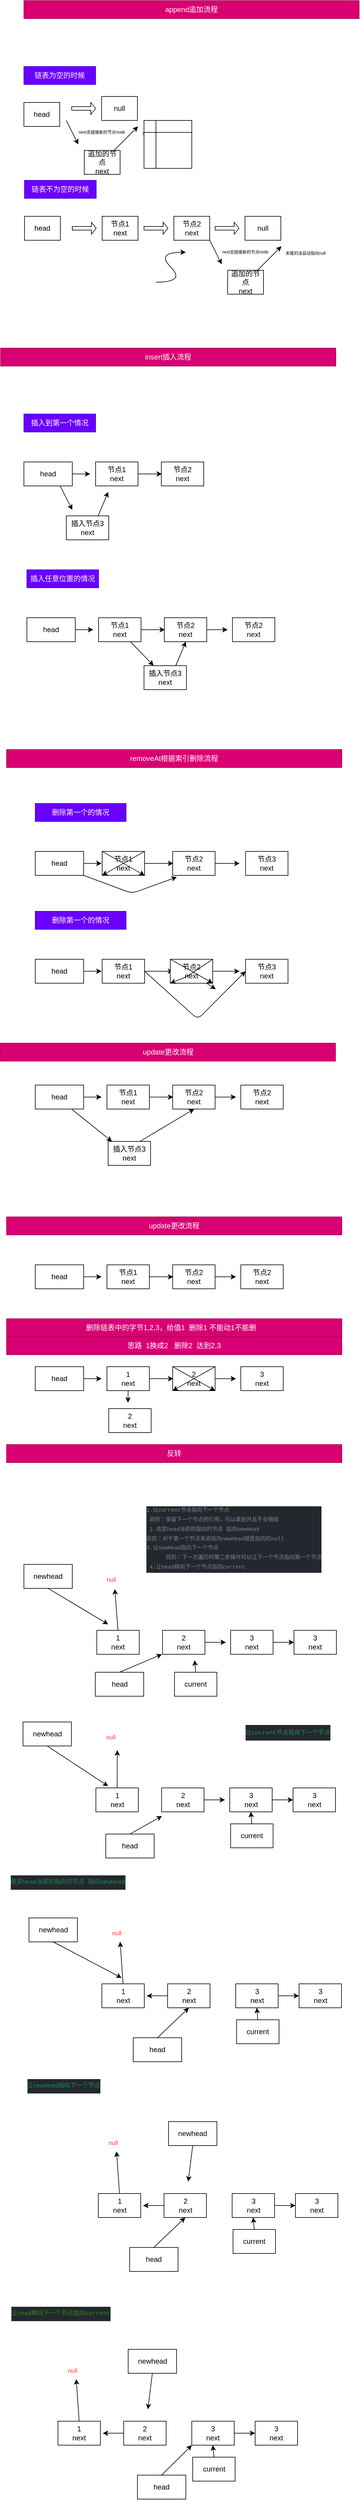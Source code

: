 <mxfile>
    <diagram id="oDxSM82rU9RVZHmqiZmc" name="第 1 页">
        <mxGraphModel dx="2133" dy="1891" grid="1" gridSize="10" guides="1" tooltips="1" connect="1" arrows="1" fold="1" page="1" pageScale="1" pageWidth="827" pageHeight="1169" math="0" shadow="0">
            <root>
                <mxCell id="0"/>
                <mxCell id="1" parent="0"/>
                <mxCell id="2" value="节点1&lt;br&gt;next" style="rounded=0;whiteSpace=wrap;html=1;" parent="1" vertex="1">
                    <mxGeometry x="170" y="190" width="60" height="40" as="geometry"/>
                </mxCell>
                <mxCell id="3" value="head" style="rounded=0;whiteSpace=wrap;html=1;" parent="1" vertex="1">
                    <mxGeometry x="40" y="190" width="60" height="40" as="geometry"/>
                </mxCell>
                <mxCell id="4" value="" style="shape=singleArrow;whiteSpace=wrap;html=1;" parent="1" vertex="1">
                    <mxGeometry x="120" y="200" width="40" height="20" as="geometry"/>
                </mxCell>
                <mxCell id="14" style="edgeStyle=none;html=1;exitX=1;exitY=1;exitDx=0;exitDy=0;" parent="1" source="6" edge="1">
                    <mxGeometry relative="1" as="geometry">
                        <mxPoint x="370" y="270" as="targetPoint"/>
                    </mxGeometry>
                </mxCell>
                <mxCell id="6" value="节点2&lt;br&gt;next" style="rounded=0;whiteSpace=wrap;html=1;" parent="1" vertex="1">
                    <mxGeometry x="290" y="190" width="60" height="40" as="geometry"/>
                </mxCell>
                <mxCell id="7" value="" style="shape=singleArrow;whiteSpace=wrap;html=1;" parent="1" vertex="1">
                    <mxGeometry x="240" y="200" width="40" height="20" as="geometry"/>
                </mxCell>
                <mxCell id="13" value="&lt;font style=&quot;font-size: 7px;&quot;&gt;末尾的话自动指向null&lt;/font&gt;" style="edgeStyle=none;html=1;" parent="1" source="8" edge="1">
                    <mxGeometry x="1" y="-41" relative="1" as="geometry">
                        <mxPoint x="470" y="240" as="targetPoint"/>
                        <mxPoint x="11" y="-19" as="offset"/>
                    </mxGeometry>
                </mxCell>
                <mxCell id="8" value="追加的节点&lt;br&gt;next" style="rounded=0;whiteSpace=wrap;html=1;" parent="1" vertex="1">
                    <mxGeometry x="380" y="280" width="60" height="40" as="geometry"/>
                </mxCell>
                <mxCell id="10" value="null" style="rounded=0;whiteSpace=wrap;html=1;" parent="1" vertex="1">
                    <mxGeometry x="409" y="190" width="60" height="40" as="geometry"/>
                </mxCell>
                <mxCell id="11" value="" style="shape=singleArrow;whiteSpace=wrap;html=1;" parent="1" vertex="1">
                    <mxGeometry x="359" y="200" width="40" height="20" as="geometry"/>
                </mxCell>
                <mxCell id="12" value="链表不为空的时候" style="rounded=0;whiteSpace=wrap;html=1;fillColor=#6a00ff;fontColor=#ffffff;strokeColor=#3700CC;" parent="1" vertex="1">
                    <mxGeometry x="40" y="130" width="120" height="30" as="geometry"/>
                </mxCell>
                <mxCell id="15" value="next去链接新的节点node" style="text;html=1;align=center;verticalAlign=middle;resizable=0;points=[];autosize=1;strokeColor=none;fillColor=none;fontSize=7;" parent="1" vertex="1">
                    <mxGeometry x="359" y="240" width="100" height="20" as="geometry"/>
                </mxCell>
                <mxCell id="18" value="head" style="rounded=0;whiteSpace=wrap;html=1;" parent="1" vertex="1">
                    <mxGeometry x="39" width="60" height="40" as="geometry"/>
                </mxCell>
                <mxCell id="20" style="edgeStyle=none;html=1;exitX=1;exitY=1;exitDx=0;exitDy=0;" parent="1" edge="1">
                    <mxGeometry relative="1" as="geometry">
                        <mxPoint x="130" y="70" as="targetPoint"/>
                        <mxPoint x="110" y="30" as="sourcePoint"/>
                    </mxGeometry>
                </mxCell>
                <mxCell id="23" value="&lt;font style=&quot;font-size: 7px;&quot;&gt;末尾的话自动指向null&lt;/font&gt;" style="edgeStyle=none;html=1;" parent="1" source="24" edge="1">
                    <mxGeometry x="1" y="-41" relative="1" as="geometry">
                        <mxPoint x="230" y="40" as="targetPoint"/>
                        <mxPoint x="11" y="-19" as="offset"/>
                    </mxGeometry>
                </mxCell>
                <mxCell id="24" value="追加的节点&lt;br&gt;next" style="rounded=0;whiteSpace=wrap;html=1;" parent="1" vertex="1">
                    <mxGeometry x="140" y="80" width="60" height="40" as="geometry"/>
                </mxCell>
                <mxCell id="25" value="null" style="rounded=0;whiteSpace=wrap;html=1;" parent="1" vertex="1">
                    <mxGeometry x="169" y="-10" width="60" height="40" as="geometry"/>
                </mxCell>
                <mxCell id="26" value="" style="shape=singleArrow;whiteSpace=wrap;html=1;" parent="1" vertex="1">
                    <mxGeometry x="119" width="40" height="20" as="geometry"/>
                </mxCell>
                <mxCell id="27" value="链表为空的时候" style="rounded=0;whiteSpace=wrap;html=1;fillColor=#6a00ff;fontColor=#ffffff;strokeColor=#3700CC;" parent="1" vertex="1">
                    <mxGeometry x="39" y="-60" width="120" height="30" as="geometry"/>
                </mxCell>
                <mxCell id="28" value="next去链接新的节点node" style="text;html=1;align=center;verticalAlign=middle;resizable=0;points=[];autosize=1;strokeColor=none;fillColor=none;fontSize=7;" parent="1" vertex="1">
                    <mxGeometry x="119" y="40" width="100" height="20" as="geometry"/>
                </mxCell>
                <mxCell id="29" value="append追加流程" style="rounded=0;whiteSpace=wrap;html=1;fillColor=#d80073;fontColor=#ffffff;strokeColor=#A50040;" parent="1" vertex="1">
                    <mxGeometry x="39" y="-170" width="561" height="30" as="geometry"/>
                </mxCell>
                <mxCell id="30" value="" style="shape=internalStorage;whiteSpace=wrap;html=1;backgroundOutline=1;fontSize=7;" parent="1" vertex="1">
                    <mxGeometry x="240" y="30" width="80" height="80" as="geometry"/>
                </mxCell>
                <mxCell id="31" value="insert插入流程" style="rounded=0;whiteSpace=wrap;html=1;fillColor=#d80073;fontColor=#ffffff;strokeColor=#A50040;" parent="1" vertex="1">
                    <mxGeometry y="410" width="561" height="30" as="geometry"/>
                </mxCell>
                <mxCell id="33" style="edgeStyle=none;html=1;exitX=1;exitY=0.5;exitDx=0;exitDy=0;fontSize=7;" parent="1" source="32" edge="1">
                    <mxGeometry relative="1" as="geometry">
                        <mxPoint x="150" y="620" as="targetPoint"/>
                    </mxGeometry>
                </mxCell>
                <mxCell id="40" style="edgeStyle=none;html=1;exitX=0.75;exitY=1;exitDx=0;exitDy=0;fontSize=7;" parent="1" source="32" edge="1">
                    <mxGeometry relative="1" as="geometry">
                        <mxPoint x="120" y="680" as="targetPoint"/>
                    </mxGeometry>
                </mxCell>
                <mxCell id="32" value="head" style="rounded=0;whiteSpace=wrap;html=1;" parent="1" vertex="1">
                    <mxGeometry x="39" y="600" width="81" height="40" as="geometry"/>
                </mxCell>
                <mxCell id="35" style="edgeStyle=none;html=1;exitX=1;exitY=0.5;exitDx=0;exitDy=0;fontSize=7;" parent="1" source="34" edge="1">
                    <mxGeometry relative="1" as="geometry">
                        <mxPoint x="270" y="620" as="targetPoint"/>
                    </mxGeometry>
                </mxCell>
                <mxCell id="34" value="节点1&lt;br&gt;next" style="rounded=0;whiteSpace=wrap;html=1;" parent="1" vertex="1">
                    <mxGeometry x="159" y="600" width="71" height="40" as="geometry"/>
                </mxCell>
                <mxCell id="37" value="节点2&lt;br&gt;next" style="rounded=0;whiteSpace=wrap;html=1;" parent="1" vertex="1">
                    <mxGeometry x="269" y="600" width="71" height="40" as="geometry"/>
                </mxCell>
                <mxCell id="41" style="edgeStyle=none;html=1;exitX=0.75;exitY=0;exitDx=0;exitDy=0;fontSize=7;" parent="1" source="38" edge="1">
                    <mxGeometry relative="1" as="geometry">
                        <mxPoint x="180" y="650" as="targetPoint"/>
                    </mxGeometry>
                </mxCell>
                <mxCell id="38" value="插入节点3&lt;br&gt;next" style="rounded=0;whiteSpace=wrap;html=1;" parent="1" vertex="1">
                    <mxGeometry x="110" y="690" width="71" height="40" as="geometry"/>
                </mxCell>
                <mxCell id="39" value="插入到第一个情况" style="rounded=0;whiteSpace=wrap;html=1;fillColor=#6a00ff;fontColor=#ffffff;strokeColor=#3700CC;" parent="1" vertex="1">
                    <mxGeometry x="39" y="520" width="120" height="30" as="geometry"/>
                </mxCell>
                <mxCell id="42" style="edgeStyle=none;html=1;exitX=1;exitY=0.5;exitDx=0;exitDy=0;fontSize=7;" parent="1" source="44" edge="1">
                    <mxGeometry relative="1" as="geometry">
                        <mxPoint x="155" y="880" as="targetPoint"/>
                    </mxGeometry>
                </mxCell>
                <mxCell id="44" value="head" style="rounded=0;whiteSpace=wrap;html=1;" parent="1" vertex="1">
                    <mxGeometry x="44" y="860" width="81" height="40" as="geometry"/>
                </mxCell>
                <mxCell id="45" style="edgeStyle=none;html=1;exitX=1;exitY=0.5;exitDx=0;exitDy=0;fontSize=7;" parent="1" source="46" edge="1">
                    <mxGeometry relative="1" as="geometry">
                        <mxPoint x="275" y="880" as="targetPoint"/>
                    </mxGeometry>
                </mxCell>
                <mxCell id="53" style="edgeStyle=none;html=1;exitX=0.75;exitY=1;exitDx=0;exitDy=0;fontSize=7;" parent="1" source="46" target="52" edge="1">
                    <mxGeometry relative="1" as="geometry"/>
                </mxCell>
                <mxCell id="46" value="节点1&lt;br&gt;next" style="rounded=0;whiteSpace=wrap;html=1;" parent="1" vertex="1">
                    <mxGeometry x="164" y="860" width="71" height="40" as="geometry"/>
                </mxCell>
                <mxCell id="55" style="edgeStyle=none;html=1;exitX=1;exitY=0.5;exitDx=0;exitDy=0;fontSize=7;" parent="1" source="47" edge="1">
                    <mxGeometry relative="1" as="geometry">
                        <mxPoint x="380" y="880" as="targetPoint"/>
                    </mxGeometry>
                </mxCell>
                <mxCell id="47" value="节点2&lt;br&gt;next" style="rounded=0;whiteSpace=wrap;html=1;" parent="1" vertex="1">
                    <mxGeometry x="274" y="860" width="71" height="40" as="geometry"/>
                </mxCell>
                <mxCell id="50" value="插入任意位置的情况" style="rounded=0;whiteSpace=wrap;html=1;fillColor=#6a00ff;fontColor=#ffffff;strokeColor=#3700CC;" parent="1" vertex="1">
                    <mxGeometry x="44" y="780" width="120" height="30" as="geometry"/>
                </mxCell>
                <mxCell id="51" style="edgeStyle=none;html=1;exitX=0.75;exitY=0;exitDx=0;exitDy=0;fontSize=7;" parent="1" source="52" edge="1">
                    <mxGeometry relative="1" as="geometry">
                        <mxPoint x="310" y="900" as="targetPoint"/>
                    </mxGeometry>
                </mxCell>
                <mxCell id="52" value="插入节点3&lt;br&gt;next" style="rounded=0;whiteSpace=wrap;html=1;" parent="1" vertex="1">
                    <mxGeometry x="240" y="940" width="71" height="40" as="geometry"/>
                </mxCell>
                <mxCell id="54" value="节点2&lt;br&gt;next" style="rounded=0;whiteSpace=wrap;html=1;" parent="1" vertex="1">
                    <mxGeometry x="388" y="860" width="71" height="40" as="geometry"/>
                </mxCell>
                <mxCell id="56" style="edgeStyle=none;html=1;exitX=1;exitY=0.5;exitDx=0;exitDy=0;fontSize=7;" parent="1" source="58" edge="1">
                    <mxGeometry relative="1" as="geometry">
                        <mxPoint x="169" y="1270" as="targetPoint"/>
                    </mxGeometry>
                </mxCell>
                <mxCell id="77" style="edgeStyle=none;html=1;exitX=1;exitY=1;exitDx=0;exitDy=0;entryX=0.097;entryY=1.07;entryDx=0;entryDy=0;entryPerimeter=0;fontSize=7;" parent="1" source="58" target="61" edge="1">
                    <mxGeometry relative="1" as="geometry">
                        <Array as="points">
                            <mxPoint x="220" y="1320"/>
                        </Array>
                    </mxGeometry>
                </mxCell>
                <mxCell id="58" value="head" style="rounded=0;whiteSpace=wrap;html=1;" parent="1" vertex="1">
                    <mxGeometry x="58" y="1250" width="81" height="40" as="geometry"/>
                </mxCell>
                <mxCell id="59" style="edgeStyle=none;html=1;exitX=1;exitY=0.5;exitDx=0;exitDy=0;fontSize=7;" parent="1" source="60" edge="1">
                    <mxGeometry relative="1" as="geometry">
                        <mxPoint x="289" y="1270" as="targetPoint"/>
                    </mxGeometry>
                </mxCell>
                <mxCell id="60" value="节点1&lt;br&gt;next" style="rounded=0;whiteSpace=wrap;html=1;" parent="1" vertex="1">
                    <mxGeometry x="170" y="1250" width="71" height="40" as="geometry"/>
                </mxCell>
                <mxCell id="66" style="edgeStyle=none;html=1;fontSize=7;" parent="1" source="61" edge="1">
                    <mxGeometry relative="1" as="geometry">
                        <mxPoint x="400" y="1270" as="targetPoint"/>
                    </mxGeometry>
                </mxCell>
                <mxCell id="61" value="节点2&lt;br&gt;next" style="rounded=0;whiteSpace=wrap;html=1;" parent="1" vertex="1">
                    <mxGeometry x="288" y="1250" width="71" height="40" as="geometry"/>
                </mxCell>
                <mxCell id="64" value="删除第一个的情况" style="rounded=0;whiteSpace=wrap;html=1;fillColor=#6a00ff;fontColor=#ffffff;strokeColor=#3700CC;" parent="1" vertex="1">
                    <mxGeometry x="58" y="1170" width="152" height="30" as="geometry"/>
                </mxCell>
                <mxCell id="65" value="removeAt根据索引删除流程" style="rounded=0;whiteSpace=wrap;html=1;fillColor=#d80073;fontColor=#ffffff;strokeColor=#A50040;" parent="1" vertex="1">
                    <mxGeometry x="10" y="1080" width="561" height="30" as="geometry"/>
                </mxCell>
                <mxCell id="68" value="节点3&lt;br&gt;next" style="rounded=0;whiteSpace=wrap;html=1;" parent="1" vertex="1">
                    <mxGeometry x="410" y="1250" width="71" height="40" as="geometry"/>
                </mxCell>
                <mxCell id="75" style="edgeStyle=none;html=1;exitX=1;exitY=0;exitDx=0;exitDy=0;entryX=0;entryY=1;entryDx=0;entryDy=0;fontSize=7;" parent="1" source="60" target="60" edge="1">
                    <mxGeometry relative="1" as="geometry"/>
                </mxCell>
                <mxCell id="76" style="edgeStyle=none;html=1;exitX=0;exitY=0;exitDx=0;exitDy=0;entryX=1;entryY=1;entryDx=0;entryDy=0;fontSize=7;" parent="1" source="60" target="60" edge="1">
                    <mxGeometry relative="1" as="geometry"/>
                </mxCell>
                <mxCell id="78" style="edgeStyle=none;html=1;exitX=1;exitY=0.5;exitDx=0;exitDy=0;fontSize=7;" parent="1" source="80" edge="1">
                    <mxGeometry relative="1" as="geometry">
                        <mxPoint x="169" y="1450" as="targetPoint"/>
                    </mxGeometry>
                </mxCell>
                <mxCell id="80" value="head" style="rounded=0;whiteSpace=wrap;html=1;" parent="1" vertex="1">
                    <mxGeometry x="58" y="1430" width="81" height="40" as="geometry"/>
                </mxCell>
                <mxCell id="81" style="edgeStyle=none;html=1;exitX=1;exitY=0.5;exitDx=0;exitDy=0;fontSize=7;" parent="1" source="82" edge="1">
                    <mxGeometry relative="1" as="geometry">
                        <mxPoint x="289" y="1450" as="targetPoint"/>
                    </mxGeometry>
                </mxCell>
                <mxCell id="93" style="edgeStyle=none;html=1;exitX=1;exitY=0.5;exitDx=0;exitDy=0;entryX=0;entryY=0.5;entryDx=0;entryDy=0;fontSize=7;" parent="1" source="82" target="86" edge="1">
                    <mxGeometry relative="1" as="geometry">
                        <Array as="points">
                            <mxPoint x="330" y="1530"/>
                        </Array>
                    </mxGeometry>
                </mxCell>
                <mxCell id="82" value="节点1&lt;br&gt;next" style="rounded=0;whiteSpace=wrap;html=1;" parent="1" vertex="1">
                    <mxGeometry x="170" y="1430" width="71" height="40" as="geometry"/>
                </mxCell>
                <mxCell id="83" style="edgeStyle=none;html=1;fontSize=7;" parent="1" source="84" edge="1">
                    <mxGeometry relative="1" as="geometry">
                        <mxPoint x="400" y="1450" as="targetPoint"/>
                    </mxGeometry>
                </mxCell>
                <mxCell id="89" style="edgeStyle=none;html=1;exitX=0;exitY=0;exitDx=0;exitDy=0;fontSize=7;" parent="1" source="84" edge="1">
                    <mxGeometry relative="1" as="geometry">
                        <mxPoint x="360" y="1480" as="targetPoint"/>
                    </mxGeometry>
                </mxCell>
                <mxCell id="90" style="edgeStyle=none;html=1;exitX=1;exitY=0;exitDx=0;exitDy=0;fontSize=7;" parent="1" source="84" edge="1">
                    <mxGeometry relative="1" as="geometry">
                        <mxPoint x="290" y="1470" as="targetPoint"/>
                    </mxGeometry>
                </mxCell>
                <mxCell id="84" value="节点2&lt;br&gt;next" style="rounded=0;whiteSpace=wrap;html=1;" parent="1" vertex="1">
                    <mxGeometry x="284" y="1430" width="71" height="40" as="geometry"/>
                </mxCell>
                <mxCell id="85" value="删除第一个的情况" style="rounded=0;whiteSpace=wrap;html=1;fillColor=#6a00ff;fontColor=#ffffff;strokeColor=#3700CC;" parent="1" vertex="1">
                    <mxGeometry x="58" y="1350" width="152" height="30" as="geometry"/>
                </mxCell>
                <mxCell id="86" value="节点3&lt;br&gt;next" style="rounded=0;whiteSpace=wrap;html=1;" parent="1" vertex="1">
                    <mxGeometry x="410" y="1430" width="71" height="40" as="geometry"/>
                </mxCell>
                <mxCell id="91" style="edgeStyle=none;html=1;exitX=0;exitY=0;exitDx=0;exitDy=0;entryX=1;entryY=1;entryDx=0;entryDy=0;fontSize=7;" parent="1" source="84" target="84" edge="1">
                    <mxGeometry relative="1" as="geometry">
                        <Array as="points">
                            <mxPoint x="320" y="1450"/>
                        </Array>
                    </mxGeometry>
                </mxCell>
                <mxCell id="92" style="edgeStyle=none;html=1;exitX=1;exitY=0;exitDx=0;exitDy=0;entryX=0;entryY=1;entryDx=0;entryDy=0;fontSize=7;" parent="1" source="84" target="84" edge="1">
                    <mxGeometry relative="1" as="geometry">
                        <Array as="points">
                            <mxPoint x="310" y="1460"/>
                        </Array>
                    </mxGeometry>
                </mxCell>
                <mxCell id="94" value="update更改流程" style="rounded=0;whiteSpace=wrap;html=1;fillColor=#d80073;fontColor=#ffffff;strokeColor=#A50040;" parent="1" vertex="1">
                    <mxGeometry x="-0.5" y="1570" width="561" height="30" as="geometry"/>
                </mxCell>
                <mxCell id="95" style="edgeStyle=none;html=1;exitX=1;exitY=0.5;exitDx=0;exitDy=0;fontSize=7;" parent="1" source="96" edge="1">
                    <mxGeometry relative="1" as="geometry">
                        <mxPoint x="169" y="1660" as="targetPoint"/>
                    </mxGeometry>
                </mxCell>
                <mxCell id="106" style="edgeStyle=none;html=1;exitX=0.75;exitY=1;exitDx=0;exitDy=0;entryX=0.09;entryY=0.003;entryDx=0;entryDy=0;entryPerimeter=0;fontSize=7;" parent="1" source="96" target="103" edge="1">
                    <mxGeometry relative="1" as="geometry"/>
                </mxCell>
                <mxCell id="96" value="head" style="rounded=0;whiteSpace=wrap;html=1;" parent="1" vertex="1">
                    <mxGeometry x="58" y="1640" width="81" height="40" as="geometry"/>
                </mxCell>
                <mxCell id="97" style="edgeStyle=none;html=1;exitX=1;exitY=0.5;exitDx=0;exitDy=0;fontSize=7;" parent="1" source="99" edge="1">
                    <mxGeometry relative="1" as="geometry">
                        <mxPoint x="289" y="1660" as="targetPoint"/>
                    </mxGeometry>
                </mxCell>
                <mxCell id="99" value="节点1&lt;br&gt;next" style="rounded=0;whiteSpace=wrap;html=1;" parent="1" vertex="1">
                    <mxGeometry x="178" y="1640" width="71" height="40" as="geometry"/>
                </mxCell>
                <mxCell id="100" style="edgeStyle=none;html=1;exitX=1;exitY=0.5;exitDx=0;exitDy=0;fontSize=7;" parent="1" source="101" edge="1">
                    <mxGeometry relative="1" as="geometry">
                        <mxPoint x="394" y="1660" as="targetPoint"/>
                    </mxGeometry>
                </mxCell>
                <mxCell id="101" value="节点2&lt;br&gt;next" style="rounded=0;whiteSpace=wrap;html=1;" parent="1" vertex="1">
                    <mxGeometry x="288" y="1640" width="71" height="40" as="geometry"/>
                </mxCell>
                <mxCell id="102" style="edgeStyle=none;html=1;exitX=0.75;exitY=0;exitDx=0;exitDy=0;fontSize=7;" parent="1" source="103" edge="1">
                    <mxGeometry relative="1" as="geometry">
                        <mxPoint x="324" y="1680" as="targetPoint"/>
                    </mxGeometry>
                </mxCell>
                <mxCell id="103" value="插入节点3&lt;br&gt;next" style="rounded=0;whiteSpace=wrap;html=1;" parent="1" vertex="1">
                    <mxGeometry x="180" y="1734" width="71" height="40" as="geometry"/>
                </mxCell>
                <mxCell id="104" value="节点2&lt;br&gt;next" style="rounded=0;whiteSpace=wrap;html=1;" parent="1" vertex="1">
                    <mxGeometry x="402" y="1640" width="71" height="40" as="geometry"/>
                </mxCell>
                <mxCell id="107" value="update更改流程" style="rounded=0;whiteSpace=wrap;html=1;fillColor=#d80073;fontColor=#ffffff;strokeColor=#A50040;" parent="1" vertex="1">
                    <mxGeometry x="10" y="1860" width="561" height="30" as="geometry"/>
                </mxCell>
                <mxCell id="108" style="edgeStyle=none;html=1;exitX=1;exitY=0.5;exitDx=0;exitDy=0;fontSize=7;" parent="1" source="110" edge="1">
                    <mxGeometry relative="1" as="geometry">
                        <mxPoint x="169" y="1960" as="targetPoint"/>
                    </mxGeometry>
                </mxCell>
                <mxCell id="110" value="head" style="rounded=0;whiteSpace=wrap;html=1;" parent="1" vertex="1">
                    <mxGeometry x="58" y="1940" width="81" height="40" as="geometry"/>
                </mxCell>
                <mxCell id="111" style="edgeStyle=none;html=1;exitX=1;exitY=0.5;exitDx=0;exitDy=0;fontSize=7;" parent="1" source="112" edge="1">
                    <mxGeometry relative="1" as="geometry">
                        <mxPoint x="289" y="1960" as="targetPoint"/>
                    </mxGeometry>
                </mxCell>
                <mxCell id="112" value="节点1&lt;br&gt;next" style="rounded=0;whiteSpace=wrap;html=1;" parent="1" vertex="1">
                    <mxGeometry x="178" y="1940" width="71" height="40" as="geometry"/>
                </mxCell>
                <mxCell id="113" style="edgeStyle=none;html=1;exitX=1;exitY=0.5;exitDx=0;exitDy=0;fontSize=7;" parent="1" source="114" edge="1">
                    <mxGeometry relative="1" as="geometry">
                        <mxPoint x="394" y="1960" as="targetPoint"/>
                    </mxGeometry>
                </mxCell>
                <mxCell id="114" value="节点2&lt;br&gt;next" style="rounded=0;whiteSpace=wrap;html=1;" parent="1" vertex="1">
                    <mxGeometry x="288" y="1940" width="71" height="40" as="geometry"/>
                </mxCell>
                <mxCell id="117" value="节点2&lt;br&gt;next" style="rounded=0;whiteSpace=wrap;html=1;" parent="1" vertex="1">
                    <mxGeometry x="402" y="1940" width="71" height="40" as="geometry"/>
                </mxCell>
                <mxCell id="118" value="删除链表中的字节1,2,3，给值1&amp;nbsp; 删除1 不能动1不能删&amp;nbsp; &amp;nbsp;" style="rounded=0;whiteSpace=wrap;html=1;fillColor=#d80073;fontColor=#ffffff;strokeColor=#A50040;" parent="1" vertex="1">
                    <mxGeometry x="10" y="2030" width="561" height="30" as="geometry"/>
                </mxCell>
                <mxCell id="119" style="edgeStyle=none;html=1;exitX=1;exitY=0.5;exitDx=0;exitDy=0;fontSize=7;" parent="1" source="120" edge="1">
                    <mxGeometry relative="1" as="geometry">
                        <mxPoint x="169" y="2130" as="targetPoint"/>
                    </mxGeometry>
                </mxCell>
                <mxCell id="120" value="head" style="rounded=0;whiteSpace=wrap;html=1;" parent="1" vertex="1">
                    <mxGeometry x="58" y="2110" width="81" height="40" as="geometry"/>
                </mxCell>
                <mxCell id="121" style="edgeStyle=none;html=1;exitX=1;exitY=0.5;exitDx=0;exitDy=0;fontSize=7;" parent="1" source="122" edge="1">
                    <mxGeometry relative="1" as="geometry">
                        <mxPoint x="289" y="2130" as="targetPoint"/>
                    </mxGeometry>
                </mxCell>
                <mxCell id="130" style="edgeStyle=none;html=1;exitX=0.5;exitY=1;exitDx=0;exitDy=0;fontSize=7;" parent="1" source="122" edge="1">
                    <mxGeometry relative="1" as="geometry">
                        <mxPoint x="213.148" y="2170" as="targetPoint"/>
                    </mxGeometry>
                </mxCell>
                <mxCell id="122" value="1&lt;br&gt;next" style="rounded=0;whiteSpace=wrap;html=1;" parent="1" vertex="1">
                    <mxGeometry x="178" y="2110" width="71" height="40" as="geometry"/>
                </mxCell>
                <mxCell id="123" style="edgeStyle=none;html=1;exitX=1;exitY=0.5;exitDx=0;exitDy=0;fontSize=7;" parent="1" source="124" edge="1">
                    <mxGeometry relative="1" as="geometry">
                        <mxPoint x="394" y="2130" as="targetPoint"/>
                    </mxGeometry>
                </mxCell>
                <mxCell id="124" value="2&lt;br&gt;next" style="rounded=0;whiteSpace=wrap;html=1;" parent="1" vertex="1">
                    <mxGeometry x="288" y="2110" width="71" height="40" as="geometry"/>
                </mxCell>
                <mxCell id="125" value="3&lt;br&gt;next" style="rounded=0;whiteSpace=wrap;html=1;" parent="1" vertex="1">
                    <mxGeometry x="402" y="2110" width="71" height="40" as="geometry"/>
                </mxCell>
                <mxCell id="126" value="2&lt;br&gt;next" style="rounded=0;whiteSpace=wrap;html=1;" parent="1" vertex="1">
                    <mxGeometry x="181" y="2180" width="71" height="40" as="geometry"/>
                </mxCell>
                <mxCell id="127" style="edgeStyle=none;html=1;exitX=0;exitY=0;exitDx=0;exitDy=0;entryX=1;entryY=1;entryDx=0;entryDy=0;fontSize=7;" parent="1" source="124" target="124" edge="1">
                    <mxGeometry relative="1" as="geometry"/>
                </mxCell>
                <mxCell id="128" style="edgeStyle=none;html=1;exitX=1;exitY=0;exitDx=0;exitDy=0;entryX=0;entryY=1;entryDx=0;entryDy=0;fontSize=7;" parent="1" source="124" target="124" edge="1">
                    <mxGeometry relative="1" as="geometry"/>
                </mxCell>
                <mxCell id="129" value="思路&amp;nbsp; 1换成2&amp;nbsp; &amp;nbsp;删除2&amp;nbsp; 达到2,3" style="rounded=0;whiteSpace=wrap;html=1;fillColor=#d80073;fontColor=#ffffff;strokeColor=#A50040;" parent="1" vertex="1">
                    <mxGeometry x="10" y="2060" width="561" height="30" as="geometry"/>
                </mxCell>
                <mxCell id="131" value="" style="curved=1;endArrow=classic;html=1;fontSize=7;" parent="1" edge="1">
                    <mxGeometry width="50" height="50" relative="1" as="geometry">
                        <mxPoint x="260" y="300" as="sourcePoint"/>
                        <mxPoint x="310" y="250" as="targetPoint"/>
                        <Array as="points">
                            <mxPoint x="310" y="300"/>
                            <mxPoint x="260" y="250"/>
                        </Array>
                    </mxGeometry>
                </mxCell>
                <mxCell id="257" style="edgeStyle=none;html=1;exitX=0.5;exitY=0;exitDx=0;exitDy=0;fontSize=10;fontColor=#248E4E;" parent="1" source="134" edge="1">
                    <mxGeometry relative="1" as="geometry">
                        <mxPoint x="270" y="2590" as="targetPoint"/>
                    </mxGeometry>
                </mxCell>
                <mxCell id="134" value="head" style="rounded=0;whiteSpace=wrap;html=1;" parent="1" vertex="1">
                    <mxGeometry x="158.5" y="2620" width="81" height="40" as="geometry"/>
                </mxCell>
                <mxCell id="256" style="edgeStyle=none;html=1;exitX=0.5;exitY=0;exitDx=0;exitDy=0;entryX=0.653;entryY=1.042;entryDx=0;entryDy=0;entryPerimeter=0;fontSize=10;fontColor=#248E4E;" parent="1" source="137" target="148" edge="1">
                    <mxGeometry relative="1" as="geometry"/>
                </mxCell>
                <mxCell id="137" value="1&lt;br&gt;next" style="rounded=0;whiteSpace=wrap;html=1;" parent="1" vertex="1">
                    <mxGeometry x="161" y="2550" width="71" height="40" as="geometry"/>
                </mxCell>
                <mxCell id="138" style="edgeStyle=none;html=1;exitX=1;exitY=0.5;exitDx=0;exitDy=0;fontSize=7;" parent="1" source="139" edge="1">
                    <mxGeometry relative="1" as="geometry">
                        <mxPoint x="377" y="2570" as="targetPoint"/>
                    </mxGeometry>
                </mxCell>
                <mxCell id="139" value="2&lt;br&gt;next" style="rounded=0;whiteSpace=wrap;html=1;" parent="1" vertex="1">
                    <mxGeometry x="271" y="2550" width="71" height="40" as="geometry"/>
                </mxCell>
                <mxCell id="152" style="edgeStyle=none;html=1;exitX=1;exitY=0.5;exitDx=0;exitDy=0;fontSize=10;fontColor=#FF3333;" parent="1" source="140" edge="1">
                    <mxGeometry relative="1" as="geometry">
                        <mxPoint x="491" y="2570.074" as="targetPoint"/>
                    </mxGeometry>
                </mxCell>
                <mxCell id="140" value="3&lt;br&gt;next" style="rounded=0;whiteSpace=wrap;html=1;" parent="1" vertex="1">
                    <mxGeometry x="385" y="2550" width="71" height="40" as="geometry"/>
                </mxCell>
                <mxCell id="145" style="edgeStyle=none;html=1;exitX=0.5;exitY=0;exitDx=0;exitDy=0;fontSize=7;" parent="1" source="141" edge="1">
                    <mxGeometry relative="1" as="geometry">
                        <mxPoint x="324.722" y="2600" as="targetPoint"/>
                    </mxGeometry>
                </mxCell>
                <mxCell id="141" value="current" style="rounded=0;whiteSpace=wrap;html=1;" parent="1" vertex="1">
                    <mxGeometry x="291" y="2620" width="71" height="40" as="geometry"/>
                </mxCell>
                <mxCell id="151" style="edgeStyle=none;html=1;exitX=0.5;exitY=1;exitDx=0;exitDy=0;fontSize=10;fontColor=#FF3333;" parent="1" source="146" edge="1">
                    <mxGeometry relative="1" as="geometry">
                        <mxPoint x="180" y="2540" as="targetPoint"/>
                    </mxGeometry>
                </mxCell>
                <mxCell id="146" value="newhead" style="rounded=0;whiteSpace=wrap;html=1;" parent="1" vertex="1">
                    <mxGeometry x="39" y="2440" width="81" height="40" as="geometry"/>
                </mxCell>
                <mxCell id="148" value="&lt;font color=&quot;#ff3333&quot; style=&quot;font-size: 10px;&quot;&gt;null&lt;/font&gt;" style="text;html=1;align=center;verticalAlign=middle;resizable=0;points=[];autosize=1;strokeColor=none;fillColor=none;fontSize=10;" parent="1" vertex="1">
                    <mxGeometry x="165" y="2450" width="40" height="30" as="geometry"/>
                </mxCell>
                <mxCell id="153" value="3&lt;br&gt;next" style="rounded=0;whiteSpace=wrap;html=1;" parent="1" vertex="1">
                    <mxGeometry x="491" y="2550" width="71" height="40" as="geometry"/>
                </mxCell>
                <mxCell id="157" value="反转" style="rounded=0;whiteSpace=wrap;html=1;fillColor=#d80073;fontColor=#ffffff;strokeColor=#A50040;" parent="1" vertex="1">
                    <mxGeometry x="10" y="2240" width="561" height="30" as="geometry"/>
                </mxCell>
                <mxCell id="190" style="edgeStyle=none;html=1;exitX=0.5;exitY=0;exitDx=0;exitDy=0;fontSize=9;fontColor=#FF3333;" parent="1" source="159" edge="1">
                    <mxGeometry relative="1" as="geometry">
                        <mxPoint x="270" y="2860" as="targetPoint"/>
                    </mxGeometry>
                </mxCell>
                <mxCell id="159" value="head" style="rounded=0;whiteSpace=wrap;html=1;" parent="1" vertex="1">
                    <mxGeometry x="176" y="2890" width="81" height="40" as="geometry"/>
                </mxCell>
                <mxCell id="189" style="edgeStyle=none;html=1;exitX=0.5;exitY=0;exitDx=0;exitDy=0;fontSize=9;fontColor=#FF3333;" parent="1" source="161" edge="1">
                    <mxGeometry relative="1" as="geometry">
                        <mxPoint x="195.259" y="2750" as="targetPoint"/>
                    </mxGeometry>
                </mxCell>
                <mxCell id="161" value="1&lt;br&gt;next" style="rounded=0;whiteSpace=wrap;html=1;" parent="1" vertex="1">
                    <mxGeometry x="159.5" y="2813" width="71" height="40" as="geometry"/>
                </mxCell>
                <mxCell id="162" style="edgeStyle=none;html=1;exitX=1;exitY=0.5;exitDx=0;exitDy=0;fontSize=7;" parent="1" source="163" edge="1">
                    <mxGeometry relative="1" as="geometry">
                        <mxPoint x="375.5" y="2833" as="targetPoint"/>
                    </mxGeometry>
                </mxCell>
                <mxCell id="163" value="2&lt;br&gt;next" style="rounded=0;whiteSpace=wrap;html=1;" parent="1" vertex="1">
                    <mxGeometry x="269.5" y="2813" width="71" height="40" as="geometry"/>
                </mxCell>
                <mxCell id="164" style="edgeStyle=none;html=1;exitX=1;exitY=0.5;exitDx=0;exitDy=0;fontSize=10;fontColor=#FF3333;" parent="1" source="165" edge="1">
                    <mxGeometry relative="1" as="geometry">
                        <mxPoint x="489.5" y="2833.074" as="targetPoint"/>
                    </mxGeometry>
                </mxCell>
                <mxCell id="165" value="3&lt;br&gt;next" style="rounded=0;whiteSpace=wrap;html=1;" parent="1" vertex="1">
                    <mxGeometry x="383.5" y="2813" width="71" height="40" as="geometry"/>
                </mxCell>
                <mxCell id="166" style="edgeStyle=none;html=1;exitX=0.5;exitY=0;exitDx=0;exitDy=0;fontSize=7;" parent="1" source="167" edge="1">
                    <mxGeometry relative="1" as="geometry">
                        <mxPoint x="418.722" y="2853" as="targetPoint"/>
                    </mxGeometry>
                </mxCell>
                <mxCell id="167" value="current" style="rounded=0;whiteSpace=wrap;html=1;" parent="1" vertex="1">
                    <mxGeometry x="385" y="2873" width="71" height="40" as="geometry"/>
                </mxCell>
                <mxCell id="168" style="edgeStyle=none;html=1;exitX=0.5;exitY=1;exitDx=0;exitDy=0;fontSize=10;fontColor=#FF3333;" parent="1" source="169" edge="1">
                    <mxGeometry relative="1" as="geometry">
                        <mxPoint x="180" y="2810" as="targetPoint"/>
                    </mxGeometry>
                </mxCell>
                <mxCell id="169" value="newhead" style="rounded=0;whiteSpace=wrap;html=1;" parent="1" vertex="1">
                    <mxGeometry x="37.5" y="2703" width="81" height="40" as="geometry"/>
                </mxCell>
                <mxCell id="170" value="&lt;font color=&quot;#ff3333&quot; style=&quot;font-size: 10px;&quot;&gt;null&lt;/font&gt;" style="text;html=1;align=center;verticalAlign=middle;resizable=0;points=[];autosize=1;strokeColor=none;fillColor=none;fontSize=10;" parent="1" vertex="1">
                    <mxGeometry x="163.5" y="2713" width="40" height="30" as="geometry"/>
                </mxCell>
                <mxCell id="171" value="3&lt;br&gt;next" style="rounded=0;whiteSpace=wrap;html=1;" parent="1" vertex="1">
                    <mxGeometry x="489.5" y="2813" width="71" height="40" as="geometry"/>
                </mxCell>
                <mxCell id="172" value="&lt;div style=&quot;color: rgb(171, 178, 191); background-color: rgb(35, 39, 46); font-family: Menlo, Monaco, &amp;quot;Courier New&amp;quot;, monospace; line-height: 177%; font-size: 9px;&quot;&gt;&lt;div style=&quot;line-height: 177%;&quot;&gt;&lt;span style=&quot;color: rgb(127, 132, 142);&quot;&gt;1.让current节点指向下一个节点&lt;/span&gt;&lt;br&gt;&lt;/div&gt;&lt;div style=&quot;line-height: 177%;&quot;&gt;&lt;span style=&quot;color: #7f848e;&quot;&gt;&amp;nbsp;目的：保留下一个节点的引用，可以拿到并且不会销毁&lt;/span&gt;&lt;/div&gt;&lt;div style=&quot;line-height: 177%;&quot;&gt;&lt;span style=&quot;color: #7f848e;&quot;&gt;&amp;nbsp;2.改变head当前的指向的节点 指向newHead&lt;/span&gt;&lt;/div&gt;&lt;div style=&quot;line-height: 177%;&quot;&gt;&lt;span style=&quot;color: #7f848e;&quot;&gt;目的：对于第一个节点来说指向newHead就是指向的null&lt;/span&gt;&lt;/div&gt;&lt;div style=&quot;line-height: 177%;&quot;&gt;&lt;span style=&quot;color: #7f848e;&quot;&gt;3.让newHead指向下一个节点&lt;/span&gt;&lt;/div&gt;&lt;div style=&quot;line-height: 177%;&quot;&gt;&lt;span style=&quot;color: #7f848e;&quot;&gt;&amp;nbsp; &amp;nbsp; &amp;nbsp; 目的：下一次遍历时第二步操作可以让下一个节点指向第一个节点&lt;/span&gt;&lt;/div&gt;&lt;div style=&quot;line-height: 177%;&quot;&gt;&lt;span style=&quot;color: #7f848e;&quot;&gt;&amp;nbsp;4.让head移向下一个节点指向current&lt;/span&gt;&lt;/div&gt;&lt;/div&gt;" style="text;html=1;align=left;verticalAlign=middle;resizable=0;points=[];autosize=1;strokeColor=none;fillColor=none;fontSize=10;fontColor=#FF3333;" parent="1" vertex="1">
                    <mxGeometry x="242" y="2338" width="320" height="120" as="geometry"/>
                </mxCell>
                <mxCell id="193" style="edgeStyle=none;html=1;exitX=0.5;exitY=0;exitDx=0;exitDy=0;entryX=0.5;entryY=1;entryDx=0;entryDy=0;fontSize=9;fontColor=#FF3333;" parent="1" source="174" target="178" edge="1">
                    <mxGeometry relative="1" as="geometry"/>
                </mxCell>
                <mxCell id="174" value="head" style="rounded=0;whiteSpace=wrap;html=1;" parent="1" vertex="1">
                    <mxGeometry x="222" y="3230" width="81" height="40" as="geometry"/>
                </mxCell>
                <mxCell id="191" style="edgeStyle=none;html=1;exitX=0.5;exitY=0;exitDx=0;exitDy=0;entryX=0.664;entryY=0.993;entryDx=0;entryDy=0;entryPerimeter=0;fontSize=9;fontColor=#FF3333;" parent="1" source="176" target="185" edge="1">
                    <mxGeometry relative="1" as="geometry"/>
                </mxCell>
                <mxCell id="176" value="1&lt;br&gt;next" style="rounded=0;whiteSpace=wrap;html=1;" parent="1" vertex="1">
                    <mxGeometry x="169.5" y="3140" width="71" height="40" as="geometry"/>
                </mxCell>
                <mxCell id="188" style="edgeStyle=none;html=1;exitX=0;exitY=0.5;exitDx=0;exitDy=0;fontSize=9;fontColor=#FF3333;" parent="1" source="178" edge="1">
                    <mxGeometry relative="1" as="geometry">
                        <mxPoint x="244.5" y="3160.074" as="targetPoint"/>
                    </mxGeometry>
                </mxCell>
                <mxCell id="178" value="2&lt;br&gt;next" style="rounded=0;whiteSpace=wrap;html=1;" parent="1" vertex="1">
                    <mxGeometry x="279.5" y="3140" width="71" height="40" as="geometry"/>
                </mxCell>
                <mxCell id="179" style="edgeStyle=none;html=1;exitX=1;exitY=0.5;exitDx=0;exitDy=0;fontSize=10;fontColor=#FF3333;" parent="1" source="180" edge="1">
                    <mxGeometry relative="1" as="geometry">
                        <mxPoint x="499.5" y="3160.074" as="targetPoint"/>
                    </mxGeometry>
                </mxCell>
                <mxCell id="180" value="3&lt;br&gt;next" style="rounded=0;whiteSpace=wrap;html=1;" parent="1" vertex="1">
                    <mxGeometry x="393.5" y="3140" width="71" height="40" as="geometry"/>
                </mxCell>
                <mxCell id="181" style="edgeStyle=none;html=1;exitX=0.5;exitY=0;exitDx=0;exitDy=0;fontSize=7;" parent="1" source="182" edge="1">
                    <mxGeometry relative="1" as="geometry">
                        <mxPoint x="428.722" y="3180" as="targetPoint"/>
                    </mxGeometry>
                </mxCell>
                <mxCell id="182" value="current" style="rounded=0;whiteSpace=wrap;html=1;" parent="1" vertex="1">
                    <mxGeometry x="395" y="3200" width="71" height="40" as="geometry"/>
                </mxCell>
                <mxCell id="183" style="edgeStyle=none;html=1;exitX=0.5;exitY=1;exitDx=0;exitDy=0;fontSize=10;fontColor=#FF3333;" parent="1" source="184" edge="1">
                    <mxGeometry relative="1" as="geometry">
                        <mxPoint x="202.5" y="3130" as="targetPoint"/>
                    </mxGeometry>
                </mxCell>
                <mxCell id="184" value="newhead" style="rounded=0;whiteSpace=wrap;html=1;" parent="1" vertex="1">
                    <mxGeometry x="47.5" y="3030" width="81" height="40" as="geometry"/>
                </mxCell>
                <mxCell id="185" value="&lt;font color=&quot;#ff3333&quot; style=&quot;font-size: 10px;&quot;&gt;null&lt;/font&gt;" style="text;html=1;align=center;verticalAlign=middle;resizable=0;points=[];autosize=1;strokeColor=none;fillColor=none;fontSize=10;" parent="1" vertex="1">
                    <mxGeometry x="173.5" y="3040" width="40" height="30" as="geometry"/>
                </mxCell>
                <mxCell id="186" value="3&lt;br&gt;next" style="rounded=0;whiteSpace=wrap;html=1;" parent="1" vertex="1">
                    <mxGeometry x="499.5" y="3140" width="71" height="40" as="geometry"/>
                </mxCell>
                <mxCell id="208" style="edgeStyle=none;html=1;exitX=0.5;exitY=0;exitDx=0;exitDy=0;entryX=0.5;entryY=1;entryDx=0;entryDy=0;fontSize=9;fontColor=#FF3333;" parent="1" source="209" target="213" edge="1">
                    <mxGeometry relative="1" as="geometry"/>
                </mxCell>
                <mxCell id="209" value="head" style="rounded=0;whiteSpace=wrap;html=1;" parent="1" vertex="1">
                    <mxGeometry x="216" y="3580" width="81" height="40" as="geometry"/>
                </mxCell>
                <mxCell id="210" style="edgeStyle=none;html=1;exitX=0.5;exitY=0;exitDx=0;exitDy=0;entryX=0.664;entryY=0.993;entryDx=0;entryDy=0;entryPerimeter=0;fontSize=9;fontColor=#FF3333;" parent="1" source="211" target="220" edge="1">
                    <mxGeometry relative="1" as="geometry"/>
                </mxCell>
                <mxCell id="211" value="1&lt;br&gt;next" style="rounded=0;whiteSpace=wrap;html=1;" parent="1" vertex="1">
                    <mxGeometry x="163.5" y="3490" width="71" height="40" as="geometry"/>
                </mxCell>
                <mxCell id="212" style="edgeStyle=none;html=1;exitX=0;exitY=0.5;exitDx=0;exitDy=0;fontSize=9;fontColor=#FF3333;" parent="1" source="213" edge="1">
                    <mxGeometry relative="1" as="geometry">
                        <mxPoint x="238.5" y="3510.074" as="targetPoint"/>
                    </mxGeometry>
                </mxCell>
                <mxCell id="213" value="2&lt;br&gt;next" style="rounded=0;whiteSpace=wrap;html=1;" parent="1" vertex="1">
                    <mxGeometry x="273.5" y="3490" width="71" height="40" as="geometry"/>
                </mxCell>
                <mxCell id="214" style="edgeStyle=none;html=1;exitX=1;exitY=0.5;exitDx=0;exitDy=0;fontSize=10;fontColor=#FF3333;" parent="1" source="215" edge="1">
                    <mxGeometry relative="1" as="geometry">
                        <mxPoint x="493.5" y="3510.074" as="targetPoint"/>
                    </mxGeometry>
                </mxCell>
                <mxCell id="215" value="3&lt;br&gt;next" style="rounded=0;whiteSpace=wrap;html=1;" parent="1" vertex="1">
                    <mxGeometry x="387.5" y="3490" width="71" height="40" as="geometry"/>
                </mxCell>
                <mxCell id="216" style="edgeStyle=none;html=1;exitX=0.5;exitY=0;exitDx=0;exitDy=0;fontSize=7;" parent="1" source="217" edge="1">
                    <mxGeometry relative="1" as="geometry">
                        <mxPoint x="422.722" y="3530" as="targetPoint"/>
                    </mxGeometry>
                </mxCell>
                <mxCell id="217" value="current" style="rounded=0;whiteSpace=wrap;html=1;" parent="1" vertex="1">
                    <mxGeometry x="389" y="3550" width="71" height="40" as="geometry"/>
                </mxCell>
                <mxCell id="222" style="edgeStyle=none;html=1;exitX=0.5;exitY=1;exitDx=0;exitDy=0;fontSize=9;fontColor=#FF3333;" parent="1" source="219" edge="1">
                    <mxGeometry relative="1" as="geometry">
                        <mxPoint x="314" y="3470" as="targetPoint"/>
                    </mxGeometry>
                </mxCell>
                <mxCell id="219" value="newhead" style="rounded=0;whiteSpace=wrap;html=1;" parent="1" vertex="1">
                    <mxGeometry x="281" y="3370" width="81" height="40" as="geometry"/>
                </mxCell>
                <mxCell id="220" value="&lt;font color=&quot;#ff3333&quot; style=&quot;font-size: 10px;&quot;&gt;null&lt;/font&gt;" style="text;html=1;align=center;verticalAlign=middle;resizable=0;points=[];autosize=1;strokeColor=none;fillColor=none;fontSize=10;" parent="1" vertex="1">
                    <mxGeometry x="167.5" y="3390" width="40" height="30" as="geometry"/>
                </mxCell>
                <mxCell id="221" value="3&lt;br&gt;next" style="rounded=0;whiteSpace=wrap;html=1;" parent="1" vertex="1">
                    <mxGeometry x="493.5" y="3490" width="71" height="40" as="geometry"/>
                </mxCell>
                <mxCell id="251" style="edgeStyle=none;html=1;exitX=0.5;exitY=0;exitDx=0;exitDy=0;entryX=0;entryY=1;entryDx=0;entryDy=0;fontSize=9;fontColor=#FF3333;" parent="1" source="238" target="244" edge="1">
                    <mxGeometry relative="1" as="geometry"/>
                </mxCell>
                <mxCell id="238" value="head" style="rounded=0;whiteSpace=wrap;html=1;" parent="1" vertex="1">
                    <mxGeometry x="229" y="3960" width="81" height="40" as="geometry"/>
                </mxCell>
                <mxCell id="239" style="edgeStyle=none;html=1;exitX=0.5;exitY=0;exitDx=0;exitDy=0;entryX=0.664;entryY=0.993;entryDx=0;entryDy=0;entryPerimeter=0;fontSize=9;fontColor=#FF3333;" parent="1" source="240" target="249" edge="1">
                    <mxGeometry relative="1" as="geometry"/>
                </mxCell>
                <mxCell id="240" value="1&lt;br&gt;next" style="rounded=0;whiteSpace=wrap;html=1;" parent="1" vertex="1">
                    <mxGeometry x="96" y="3870" width="71" height="40" as="geometry"/>
                </mxCell>
                <mxCell id="241" style="edgeStyle=none;html=1;exitX=0;exitY=0.5;exitDx=0;exitDy=0;fontSize=9;fontColor=#FF3333;" parent="1" source="242" edge="1">
                    <mxGeometry relative="1" as="geometry">
                        <mxPoint x="171.0" y="3890.074" as="targetPoint"/>
                    </mxGeometry>
                </mxCell>
                <mxCell id="242" value="2&lt;br&gt;next" style="rounded=0;whiteSpace=wrap;html=1;" parent="1" vertex="1">
                    <mxGeometry x="206" y="3870" width="71" height="40" as="geometry"/>
                </mxCell>
                <mxCell id="243" style="edgeStyle=none;html=1;exitX=1;exitY=0.5;exitDx=0;exitDy=0;fontSize=10;fontColor=#FF3333;" parent="1" source="244" edge="1">
                    <mxGeometry relative="1" as="geometry">
                        <mxPoint x="426.0" y="3890.074" as="targetPoint"/>
                    </mxGeometry>
                </mxCell>
                <mxCell id="244" value="3&lt;br&gt;next" style="rounded=0;whiteSpace=wrap;html=1;" parent="1" vertex="1">
                    <mxGeometry x="320" y="3870" width="71" height="40" as="geometry"/>
                </mxCell>
                <mxCell id="245" style="edgeStyle=none;html=1;exitX=0.5;exitY=0;exitDx=0;exitDy=0;fontSize=7;" parent="1" source="246" edge="1">
                    <mxGeometry relative="1" as="geometry">
                        <mxPoint x="355.222" y="3910" as="targetPoint"/>
                    </mxGeometry>
                </mxCell>
                <mxCell id="246" value="current" style="rounded=0;whiteSpace=wrap;html=1;" parent="1" vertex="1">
                    <mxGeometry x="321.5" y="3930" width="71" height="40" as="geometry"/>
                </mxCell>
                <mxCell id="247" style="edgeStyle=none;html=1;exitX=0.5;exitY=1;exitDx=0;exitDy=0;fontSize=9;fontColor=#FF3333;" parent="1" source="248" edge="1">
                    <mxGeometry relative="1" as="geometry">
                        <mxPoint x="246.5" y="3850" as="targetPoint"/>
                    </mxGeometry>
                </mxCell>
                <mxCell id="248" value="newhead" style="rounded=0;whiteSpace=wrap;html=1;" parent="1" vertex="1">
                    <mxGeometry x="213.5" y="3750" width="81" height="40" as="geometry"/>
                </mxCell>
                <mxCell id="249" value="&lt;font color=&quot;#ff3333&quot; style=&quot;font-size: 10px;&quot;&gt;null&lt;/font&gt;" style="text;html=1;align=center;verticalAlign=middle;resizable=0;points=[];autosize=1;strokeColor=none;fillColor=none;fontSize=10;" parent="1" vertex="1">
                    <mxGeometry x="100" y="3770" width="40" height="30" as="geometry"/>
                </mxCell>
                <mxCell id="250" value="3&lt;br&gt;next" style="rounded=0;whiteSpace=wrap;html=1;" parent="1" vertex="1">
                    <mxGeometry x="426" y="3870" width="71" height="40" as="geometry"/>
                </mxCell>
                <mxCell id="252" value="&lt;div style=&quot;background-color: rgb(35, 39, 46); font-family: Menlo, Monaco, &amp;quot;Courier New&amp;quot;, monospace; line-height: 24px;&quot;&gt;&lt;font style=&quot;font-size: 10px;&quot; color=&quot;#318e15&quot;&gt;让head移向下一个节点指向current&lt;/font&gt;&lt;/div&gt;" style="text;html=1;align=center;verticalAlign=middle;resizable=0;points=[];autosize=1;strokeColor=none;fillColor=none;fontSize=9;fontColor=#FF3333;" parent="1" vertex="1">
                    <mxGeometry x="5" y="3670" width="190" height="40" as="geometry"/>
                </mxCell>
                <mxCell id="253" value="&lt;div style=&quot;background-color: rgb(35, 39, 46); font-family: Menlo, Monaco, &amp;quot;Courier New&amp;quot;, monospace; line-height: 24px;&quot;&gt;&lt;div style=&quot;line-height: 24px;&quot;&gt;&lt;font color=&quot;#148e59&quot; style=&quot;font-size: 10px;&quot;&gt;让newHead指向下一个节点&lt;/font&gt;&lt;/div&gt;&lt;/div&gt;" style="text;html=1;align=center;verticalAlign=middle;resizable=0;points=[];autosize=1;strokeColor=none;fillColor=none;fontSize=9;fontColor=#FF3333;" parent="1" vertex="1">
                    <mxGeometry x="30" y="3290" width="150" height="40" as="geometry"/>
                </mxCell>
                <mxCell id="254" value="&lt;div style=&quot;background-color: rgb(35, 39, 46); font-family: Menlo, Monaco, &amp;quot;Courier New&amp;quot;, monospace; line-height: 24px;&quot;&gt;&lt;font color=&quot;#1c8e4a&quot; style=&quot;font-size: 10px;&quot;&gt;改变head当前的指向的节点 指向newHead&lt;/font&gt;&lt;/div&gt;" style="text;html=1;align=center;verticalAlign=middle;resizable=0;points=[];autosize=1;strokeColor=none;fillColor=none;fontSize=10;fontColor=#148E59;" parent="1" vertex="1">
                    <mxGeometry x="2" y="2950" width="220" height="40" as="geometry"/>
                </mxCell>
                <mxCell id="255" value="&lt;div style=&quot;background-color: rgb(35, 39, 46); font-family: Menlo, Monaco, &amp;quot;Courier New&amp;quot;, monospace; font-size: 16px; line-height: 24px;&quot;&gt;&lt;span style=&quot;font-size: 10px;&quot;&gt;&lt;font color=&quot;#248e4e&quot;&gt;让current节点指向下一个节点&lt;/font&gt;&lt;/span&gt;&lt;/div&gt;" style="text;html=1;align=center;verticalAlign=middle;resizable=0;points=[];autosize=1;strokeColor=none;fillColor=none;fontSize=10;fontColor=#1C8E4A;" parent="1" vertex="1">
                    <mxGeometry x="395" y="2700" width="170" height="40" as="geometry"/>
                </mxCell>
            </root>
        </mxGraphModel>
    </diagram>
</mxfile>